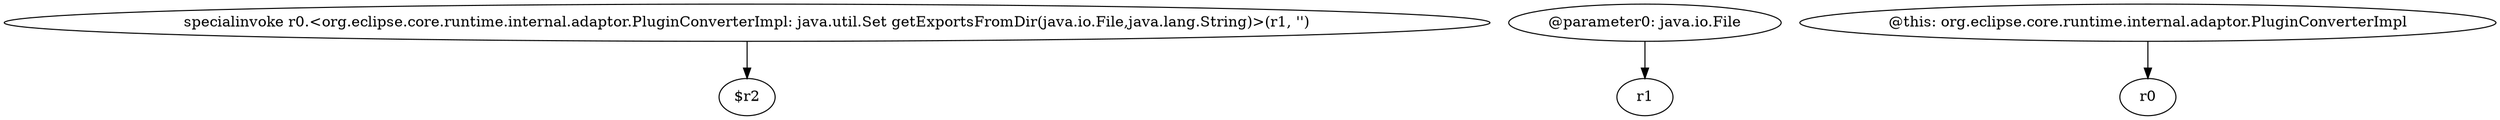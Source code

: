digraph g {
0[label="specialinvoke r0.<org.eclipse.core.runtime.internal.adaptor.PluginConverterImpl: java.util.Set getExportsFromDir(java.io.File,java.lang.String)>(r1, '')"]
1[label="$r2"]
0->1[label=""]
2[label="@parameter0: java.io.File"]
3[label="r1"]
2->3[label=""]
4[label="@this: org.eclipse.core.runtime.internal.adaptor.PluginConverterImpl"]
5[label="r0"]
4->5[label=""]
}